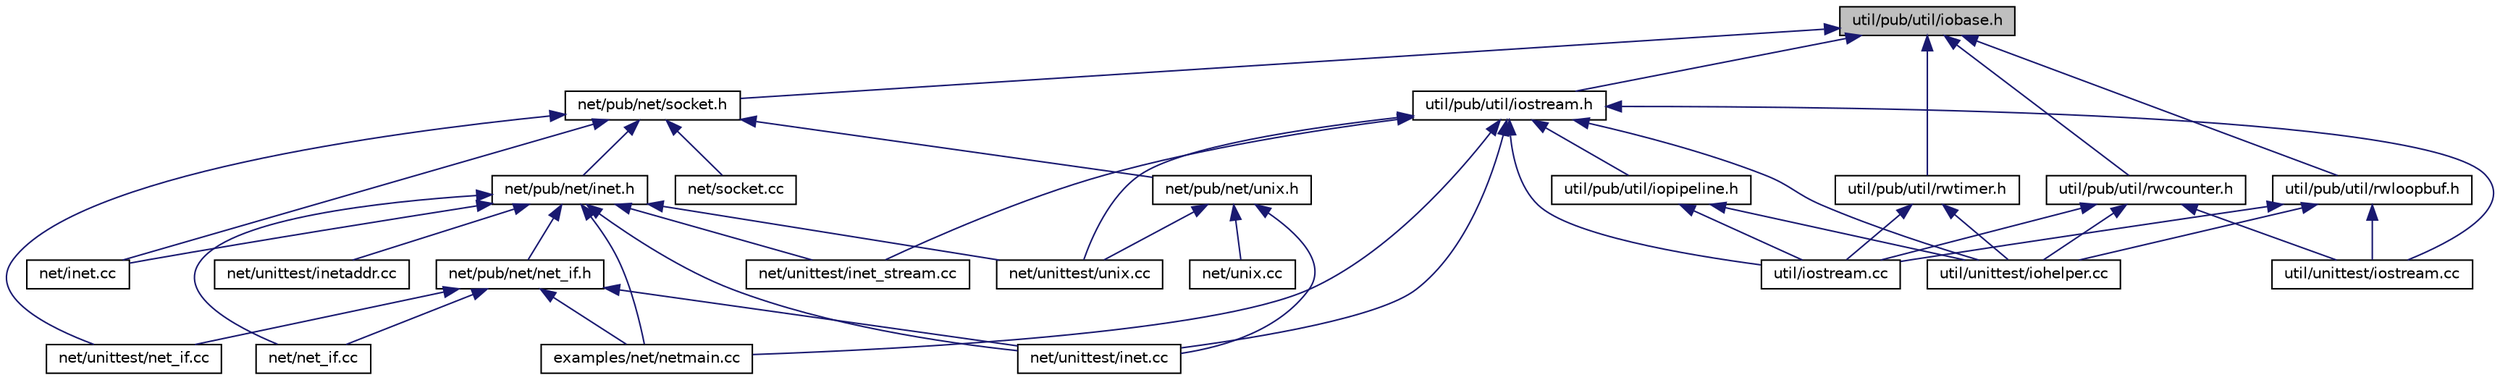 digraph "util/pub/util/iobase.h"
{
 // LATEX_PDF_SIZE
  edge [fontname="Helvetica",fontsize="10",labelfontname="Helvetica",labelfontsize="10"];
  node [fontname="Helvetica",fontsize="10",shape=record];
  Node1 [label="util/pub/util/iobase.h",height=0.2,width=0.4,color="black", fillcolor="grey75", style="filled", fontcolor="black",tooltip="Input/output stream base reader/writer interface classes."];
  Node1 -> Node2 [dir="back",color="midnightblue",fontsize="10",style="solid",fontname="Helvetica"];
  Node2 [label="net/pub/net/socket.h",height=0.2,width=0.4,color="black", fillcolor="white", style="filled",URL="$da/ddd/socket_8h.html",tooltip="Low-level tcp and udp sockets."];
  Node2 -> Node3 [dir="back",color="midnightblue",fontsize="10",style="solid",fontname="Helvetica"];
  Node3 [label="net/pub/net/inet.h",height=0.2,width=0.4,color="black", fillcolor="white", style="filled",URL="$d6/d4a/inet_8h.html",tooltip="Internet tcp and udp networking."];
  Node3 -> Node4 [dir="back",color="midnightblue",fontsize="10",style="solid",fontname="Helvetica"];
  Node4 [label="examples/net/netmain.cc",height=0.2,width=0.4,color="black", fillcolor="white", style="filled",URL="$de/d77/netmain_8cc.html",tooltip="Networking example."];
  Node3 -> Node5 [dir="back",color="midnightblue",fontsize="10",style="solid",fontname="Helvetica"];
  Node5 [label="net/pub/net/net_if.h",height=0.2,width=0.4,color="black", fillcolor="white", style="filled",URL="$d7/d39/net__if_8h.html",tooltip="Internet network interface utility."];
  Node5 -> Node4 [dir="back",color="midnightblue",fontsize="10",style="solid",fontname="Helvetica"];
  Node5 -> Node6 [dir="back",color="midnightblue",fontsize="10",style="solid",fontname="Helvetica"];
  Node6 [label="net/net_if.cc",height=0.2,width=0.4,color="black", fillcolor="white", style="filled",URL="$da/d64/net__if_8cc.html",tooltip="Internet network interface utility implementation"];
  Node5 -> Node7 [dir="back",color="midnightblue",fontsize="10",style="solid",fontname="Helvetica"];
  Node7 [label="net/unittest/inet.cc",height=0.2,width=0.4,color="black", fillcolor="white", style="filled",URL="$dd/d8d/unittest_2inet_8cc.html",tooltip="Tests for Internet tcp and udp networking sockets."];
  Node5 -> Node8 [dir="back",color="midnightblue",fontsize="10",style="solid",fontname="Helvetica"];
  Node8 [label="net/unittest/net_if.cc",height=0.2,width=0.4,color="black", fillcolor="white", style="filled",URL="$de/d1f/unittest_2net__if_8cc.html",tooltip="Tests for Internet network interface utility."];
  Node3 -> Node9 [dir="back",color="midnightblue",fontsize="10",style="solid",fontname="Helvetica"];
  Node9 [label="net/inet.cc",height=0.2,width=0.4,color="black", fillcolor="white", style="filled",URL="$dc/d52/inet_8cc.html",tooltip="Internet tcp and udp networking implementation"];
  Node3 -> Node6 [dir="back",color="midnightblue",fontsize="10",style="solid",fontname="Helvetica"];
  Node3 -> Node7 [dir="back",color="midnightblue",fontsize="10",style="solid",fontname="Helvetica"];
  Node3 -> Node10 [dir="back",color="midnightblue",fontsize="10",style="solid",fontname="Helvetica"];
  Node10 [label="net/unittest/inet_stream.cc",height=0.2,width=0.4,color="black", fillcolor="white", style="filled",URL="$d0/d3a/inet__stream_8cc.html",tooltip="Tests for Internet tcp and udp networking streams."];
  Node3 -> Node11 [dir="back",color="midnightblue",fontsize="10",style="solid",fontname="Helvetica"];
  Node11 [label="net/unittest/inetaddr.cc",height=0.2,width=0.4,color="black", fillcolor="white", style="filled",URL="$dd/d84/inetaddr_8cc.html",tooltip="Tests for Internet tcp and udp networking addresses."];
  Node3 -> Node12 [dir="back",color="midnightblue",fontsize="10",style="solid",fontname="Helvetica"];
  Node12 [label="net/unittest/unix.cc",height=0.2,width=0.4,color="black", fillcolor="white", style="filled",URL="$db/dc1/unittest_2unix_8cc.html",tooltip="Tests for Unix domain tcp and udp networking."];
  Node2 -> Node13 [dir="back",color="midnightblue",fontsize="10",style="solid",fontname="Helvetica"];
  Node13 [label="net/pub/net/unix.h",height=0.2,width=0.4,color="black", fillcolor="white", style="filled",URL="$d6/dea/unix_8h.html",tooltip="Unix domain tcp and udp networking."];
  Node13 -> Node14 [dir="back",color="midnightblue",fontsize="10",style="solid",fontname="Helvetica"];
  Node14 [label="net/unix.cc",height=0.2,width=0.4,color="black", fillcolor="white", style="filled",URL="$de/d2a/unix_8cc.html",tooltip="Unix domain tcp and udp networking implementation"];
  Node13 -> Node7 [dir="back",color="midnightblue",fontsize="10",style="solid",fontname="Helvetica"];
  Node13 -> Node12 [dir="back",color="midnightblue",fontsize="10",style="solid",fontname="Helvetica"];
  Node2 -> Node9 [dir="back",color="midnightblue",fontsize="10",style="solid",fontname="Helvetica"];
  Node2 -> Node15 [dir="back",color="midnightblue",fontsize="10",style="solid",fontname="Helvetica"];
  Node15 [label="net/socket.cc",height=0.2,width=0.4,color="black", fillcolor="white", style="filled",URL="$d2/d88/socket_8cc.html",tooltip="Low-level tcp and udp sockets implementation"];
  Node2 -> Node8 [dir="back",color="midnightblue",fontsize="10",style="solid",fontname="Helvetica"];
  Node1 -> Node16 [dir="back",color="midnightblue",fontsize="10",style="solid",fontname="Helvetica"];
  Node16 [label="util/pub/util/iostream.h",height=0.2,width=0.4,color="black", fillcolor="white", style="filled",URL="$dd/d27/iostream_8h.html",tooltip="Base input/output stream classes."];
  Node16 -> Node4 [dir="back",color="midnightblue",fontsize="10",style="solid",fontname="Helvetica"];
  Node16 -> Node7 [dir="back",color="midnightblue",fontsize="10",style="solid",fontname="Helvetica"];
  Node16 -> Node10 [dir="back",color="midnightblue",fontsize="10",style="solid",fontname="Helvetica"];
  Node16 -> Node12 [dir="back",color="midnightblue",fontsize="10",style="solid",fontname="Helvetica"];
  Node16 -> Node17 [dir="back",color="midnightblue",fontsize="10",style="solid",fontname="Helvetica"];
  Node17 [label="util/pub/util/iopipeline.h",height=0.2,width=0.4,color="black", fillcolor="white", style="filled",URL="$d2/d09/iopipeline_8h.html",tooltip="Input/output streaming pipeline."];
  Node17 -> Node18 [dir="back",color="midnightblue",fontsize="10",style="solid",fontname="Helvetica"];
  Node18 [label="util/iostream.cc",height=0.2,width=0.4,color="black", fillcolor="white", style="filled",URL="$d2/d3e/iostream_8cc.html",tooltip="input/output stream utilities implementation"];
  Node17 -> Node19 [dir="back",color="midnightblue",fontsize="10",style="solid",fontname="Helvetica"];
  Node19 [label="util/unittest/iohelper.cc",height=0.2,width=0.4,color="black", fillcolor="white", style="filled",URL="$de/d12/iohelper_8cc.html",tooltip="Tests for input/output stream utilities."];
  Node16 -> Node18 [dir="back",color="midnightblue",fontsize="10",style="solid",fontname="Helvetica"];
  Node16 -> Node19 [dir="back",color="midnightblue",fontsize="10",style="solid",fontname="Helvetica"];
  Node16 -> Node20 [dir="back",color="midnightblue",fontsize="10",style="solid",fontname="Helvetica"];
  Node20 [label="util/unittest/iostream.cc",height=0.2,width=0.4,color="black", fillcolor="white", style="filled",URL="$d5/df4/unittest_2iostream_8cc.html",tooltip="Tests for input/output stream utilities."];
  Node1 -> Node21 [dir="back",color="midnightblue",fontsize="10",style="solid",fontname="Helvetica"];
  Node21 [label="util/pub/util/rwcounter.h",height=0.2,width=0.4,color="black", fillcolor="white", style="filled",URL="$dc/d97/rwcounter_8h.html",tooltip="Read/write counter."];
  Node21 -> Node18 [dir="back",color="midnightblue",fontsize="10",style="solid",fontname="Helvetica"];
  Node21 -> Node19 [dir="back",color="midnightblue",fontsize="10",style="solid",fontname="Helvetica"];
  Node21 -> Node20 [dir="back",color="midnightblue",fontsize="10",style="solid",fontname="Helvetica"];
  Node1 -> Node22 [dir="back",color="midnightblue",fontsize="10",style="solid",fontname="Helvetica"];
  Node22 [label="util/pub/util/rwloopbuf.h",height=0.2,width=0.4,color="black", fillcolor="white", style="filled",URL="$d0/db0/rwloopbuf_8h.html",tooltip="Loopback read/write buffer."];
  Node22 -> Node18 [dir="back",color="midnightblue",fontsize="10",style="solid",fontname="Helvetica"];
  Node22 -> Node19 [dir="back",color="midnightblue",fontsize="10",style="solid",fontname="Helvetica"];
  Node22 -> Node20 [dir="back",color="midnightblue",fontsize="10",style="solid",fontname="Helvetica"];
  Node1 -> Node23 [dir="back",color="midnightblue",fontsize="10",style="solid",fontname="Helvetica"];
  Node23 [label="util/pub/util/rwtimer.h",height=0.2,width=0.4,color="black", fillcolor="white", style="filled",URL="$de/d08/rwtimer_8h.html",tooltip="Read/write timer."];
  Node23 -> Node18 [dir="back",color="midnightblue",fontsize="10",style="solid",fontname="Helvetica"];
  Node23 -> Node19 [dir="back",color="midnightblue",fontsize="10",style="solid",fontname="Helvetica"];
}
